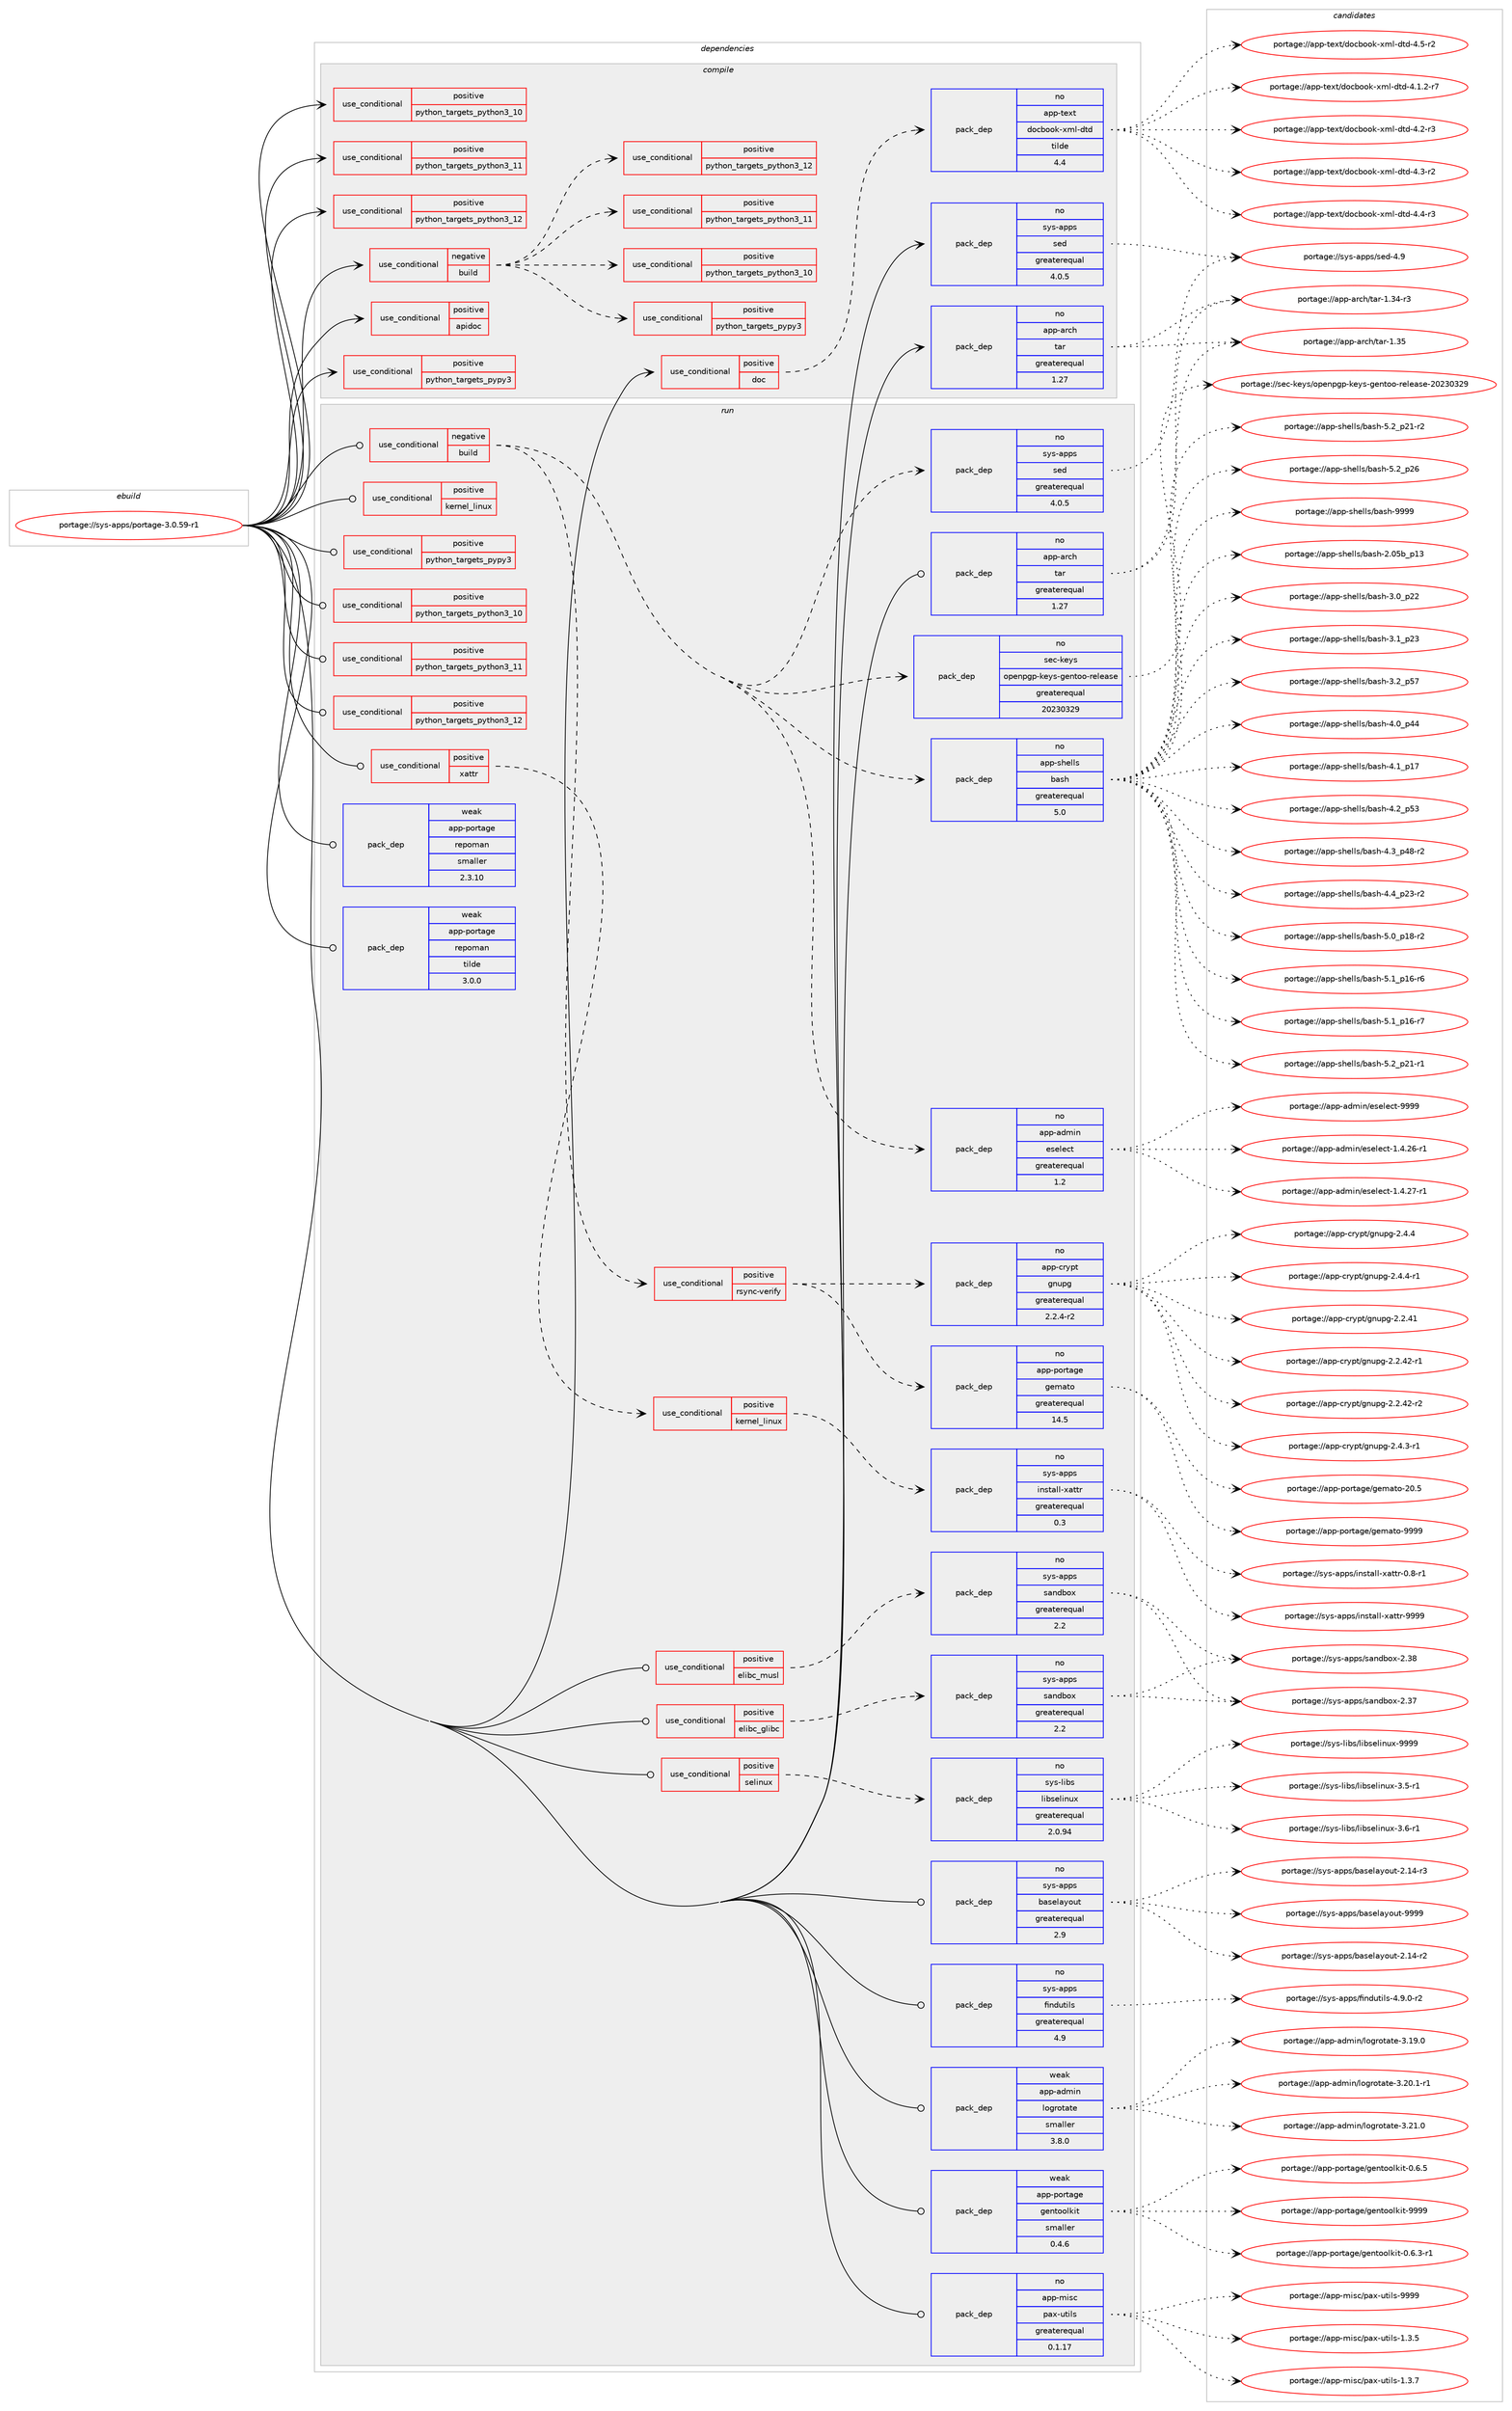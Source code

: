 digraph prolog {

# *************
# Graph options
# *************

newrank=true;
concentrate=true;
compound=true;
graph [rankdir=LR,fontname=Helvetica,fontsize=10,ranksep=1.5];#, ranksep=2.5, nodesep=0.2];
edge  [arrowhead=vee];
node  [fontname=Helvetica,fontsize=10];

# **********
# The ebuild
# **********

subgraph cluster_leftcol {
color=gray;
rank=same;
label=<<i>ebuild</i>>;
id [label="portage://sys-apps/portage-3.0.59-r1", color=red, width=4, href="../sys-apps/portage-3.0.59-r1.svg"];
}

# ****************
# The dependencies
# ****************

subgraph cluster_midcol {
color=gray;
label=<<i>dependencies</i>>;
subgraph cluster_compile {
fillcolor="#eeeeee";
style=filled;
label=<<i>compile</i>>;
subgraph cond12848 {
dependency18954 [label=<<TABLE BORDER="0" CELLBORDER="1" CELLSPACING="0" CELLPADDING="4"><TR><TD ROWSPAN="3" CELLPADDING="10">use_conditional</TD></TR><TR><TD>negative</TD></TR><TR><TD>build</TD></TR></TABLE>>, shape=none, color=red];
subgraph cond12849 {
dependency18955 [label=<<TABLE BORDER="0" CELLBORDER="1" CELLSPACING="0" CELLPADDING="4"><TR><TD ROWSPAN="3" CELLPADDING="10">use_conditional</TD></TR><TR><TD>positive</TD></TR><TR><TD>python_targets_pypy3</TD></TR></TABLE>>, shape=none, color=red];
# *** BEGIN UNKNOWN DEPENDENCY TYPE (TODO) ***
# dependency18955 -> package_dependency(portage://sys-apps/portage-3.0.59-r1,install,no,dev-python,pypy3,none,[,,],any_same_slot,[use(enable(ssl),positive)])
# *** END UNKNOWN DEPENDENCY TYPE (TODO) ***

}
dependency18954:e -> dependency18955:w [weight=20,style="dashed",arrowhead="vee"];
subgraph cond12850 {
dependency18956 [label=<<TABLE BORDER="0" CELLBORDER="1" CELLSPACING="0" CELLPADDING="4"><TR><TD ROWSPAN="3" CELLPADDING="10">use_conditional</TD></TR><TR><TD>positive</TD></TR><TR><TD>python_targets_python3_10</TD></TR></TABLE>>, shape=none, color=red];
# *** BEGIN UNKNOWN DEPENDENCY TYPE (TODO) ***
# dependency18956 -> package_dependency(portage://sys-apps/portage-3.0.59-r1,install,no,dev-lang,python,none,[,,],[slot(3.10)],[use(enable(ssl),positive)])
# *** END UNKNOWN DEPENDENCY TYPE (TODO) ***

}
dependency18954:e -> dependency18956:w [weight=20,style="dashed",arrowhead="vee"];
subgraph cond12851 {
dependency18957 [label=<<TABLE BORDER="0" CELLBORDER="1" CELLSPACING="0" CELLPADDING="4"><TR><TD ROWSPAN="3" CELLPADDING="10">use_conditional</TD></TR><TR><TD>positive</TD></TR><TR><TD>python_targets_python3_11</TD></TR></TABLE>>, shape=none, color=red];
# *** BEGIN UNKNOWN DEPENDENCY TYPE (TODO) ***
# dependency18957 -> package_dependency(portage://sys-apps/portage-3.0.59-r1,install,no,dev-lang,python,none,[,,],[slot(3.11)],[use(enable(ssl),positive)])
# *** END UNKNOWN DEPENDENCY TYPE (TODO) ***

}
dependency18954:e -> dependency18957:w [weight=20,style="dashed",arrowhead="vee"];
subgraph cond12852 {
dependency18958 [label=<<TABLE BORDER="0" CELLBORDER="1" CELLSPACING="0" CELLPADDING="4"><TR><TD ROWSPAN="3" CELLPADDING="10">use_conditional</TD></TR><TR><TD>positive</TD></TR><TR><TD>python_targets_python3_12</TD></TR></TABLE>>, shape=none, color=red];
# *** BEGIN UNKNOWN DEPENDENCY TYPE (TODO) ***
# dependency18958 -> package_dependency(portage://sys-apps/portage-3.0.59-r1,install,no,dev-lang,python,none,[,,],[slot(3.12)],[use(enable(ssl),positive)])
# *** END UNKNOWN DEPENDENCY TYPE (TODO) ***

}
dependency18954:e -> dependency18958:w [weight=20,style="dashed",arrowhead="vee"];
}
id:e -> dependency18954:w [weight=20,style="solid",arrowhead="vee"];
subgraph cond12853 {
dependency18959 [label=<<TABLE BORDER="0" CELLBORDER="1" CELLSPACING="0" CELLPADDING="4"><TR><TD ROWSPAN="3" CELLPADDING="10">use_conditional</TD></TR><TR><TD>positive</TD></TR><TR><TD>apidoc</TD></TR></TABLE>>, shape=none, color=red];
# *** BEGIN UNKNOWN DEPENDENCY TYPE (TODO) ***
# dependency18959 -> package_dependency(portage://sys-apps/portage-3.0.59-r1,install,no,dev-python,sphinx,none,[,,],[],[use(optenable(python_targets_pypy3),negative),use(optenable(python_targets_python3_10),negative),use(optenable(python_targets_python3_11),negative),use(optenable(python_targets_python3_12),negative)])
# *** END UNKNOWN DEPENDENCY TYPE (TODO) ***

# *** BEGIN UNKNOWN DEPENDENCY TYPE (TODO) ***
# dependency18959 -> package_dependency(portage://sys-apps/portage-3.0.59-r1,install,no,dev-python,sphinx-epytext,none,[,,],[],[use(optenable(python_targets_pypy3),negative),use(optenable(python_targets_python3_10),negative),use(optenable(python_targets_python3_11),negative),use(optenable(python_targets_python3_12),negative)])
# *** END UNKNOWN DEPENDENCY TYPE (TODO) ***

}
id:e -> dependency18959:w [weight=20,style="solid",arrowhead="vee"];
subgraph cond12854 {
dependency18960 [label=<<TABLE BORDER="0" CELLBORDER="1" CELLSPACING="0" CELLPADDING="4"><TR><TD ROWSPAN="3" CELLPADDING="10">use_conditional</TD></TR><TR><TD>positive</TD></TR><TR><TD>doc</TD></TR></TABLE>>, shape=none, color=red];
subgraph pack5921 {
dependency18961 [label=<<TABLE BORDER="0" CELLBORDER="1" CELLSPACING="0" CELLPADDING="4" WIDTH="220"><TR><TD ROWSPAN="6" CELLPADDING="30">pack_dep</TD></TR><TR><TD WIDTH="110">no</TD></TR><TR><TD>app-text</TD></TR><TR><TD>docbook-xml-dtd</TD></TR><TR><TD>tilde</TD></TR><TR><TD>4.4</TD></TR></TABLE>>, shape=none, color=blue];
}
dependency18960:e -> dependency18961:w [weight=20,style="dashed",arrowhead="vee"];
# *** BEGIN UNKNOWN DEPENDENCY TYPE (TODO) ***
# dependency18960 -> package_dependency(portage://sys-apps/portage-3.0.59-r1,install,no,app-text,xmlto,none,[,,],[],[])
# *** END UNKNOWN DEPENDENCY TYPE (TODO) ***

}
id:e -> dependency18960:w [weight=20,style="solid",arrowhead="vee"];
subgraph cond12855 {
dependency18962 [label=<<TABLE BORDER="0" CELLBORDER="1" CELLSPACING="0" CELLPADDING="4"><TR><TD ROWSPAN="3" CELLPADDING="10">use_conditional</TD></TR><TR><TD>positive</TD></TR><TR><TD>python_targets_pypy3</TD></TR></TABLE>>, shape=none, color=red];
# *** BEGIN UNKNOWN DEPENDENCY TYPE (TODO) ***
# dependency18962 -> package_dependency(portage://sys-apps/portage-3.0.59-r1,install,no,dev-python,pypy3,none,[,,],any_same_slot,[use(enable(bzip2),positive),use(enable(threads),positive)])
# *** END UNKNOWN DEPENDENCY TYPE (TODO) ***

}
id:e -> dependency18962:w [weight=20,style="solid",arrowhead="vee"];
subgraph cond12856 {
dependency18963 [label=<<TABLE BORDER="0" CELLBORDER="1" CELLSPACING="0" CELLPADDING="4"><TR><TD ROWSPAN="3" CELLPADDING="10">use_conditional</TD></TR><TR><TD>positive</TD></TR><TR><TD>python_targets_python3_10</TD></TR></TABLE>>, shape=none, color=red];
# *** BEGIN UNKNOWN DEPENDENCY TYPE (TODO) ***
# dependency18963 -> package_dependency(portage://sys-apps/portage-3.0.59-r1,install,no,dev-lang,python,none,[,,],[slot(3.10)],[use(enable(bzip2),positive),use(enable(threads),positive)])
# *** END UNKNOWN DEPENDENCY TYPE (TODO) ***

}
id:e -> dependency18963:w [weight=20,style="solid",arrowhead="vee"];
subgraph cond12857 {
dependency18964 [label=<<TABLE BORDER="0" CELLBORDER="1" CELLSPACING="0" CELLPADDING="4"><TR><TD ROWSPAN="3" CELLPADDING="10">use_conditional</TD></TR><TR><TD>positive</TD></TR><TR><TD>python_targets_python3_11</TD></TR></TABLE>>, shape=none, color=red];
# *** BEGIN UNKNOWN DEPENDENCY TYPE (TODO) ***
# dependency18964 -> package_dependency(portage://sys-apps/portage-3.0.59-r1,install,no,dev-lang,python,none,[,,],[slot(3.11)],[use(enable(bzip2),positive),use(enable(threads),positive)])
# *** END UNKNOWN DEPENDENCY TYPE (TODO) ***

}
id:e -> dependency18964:w [weight=20,style="solid",arrowhead="vee"];
subgraph cond12858 {
dependency18965 [label=<<TABLE BORDER="0" CELLBORDER="1" CELLSPACING="0" CELLPADDING="4"><TR><TD ROWSPAN="3" CELLPADDING="10">use_conditional</TD></TR><TR><TD>positive</TD></TR><TR><TD>python_targets_python3_12</TD></TR></TABLE>>, shape=none, color=red];
# *** BEGIN UNKNOWN DEPENDENCY TYPE (TODO) ***
# dependency18965 -> package_dependency(portage://sys-apps/portage-3.0.59-r1,install,no,dev-lang,python,none,[,,],[slot(3.12)],[use(enable(bzip2),positive),use(enable(threads),positive)])
# *** END UNKNOWN DEPENDENCY TYPE (TODO) ***

}
id:e -> dependency18965:w [weight=20,style="solid",arrowhead="vee"];
subgraph pack5922 {
dependency18966 [label=<<TABLE BORDER="0" CELLBORDER="1" CELLSPACING="0" CELLPADDING="4" WIDTH="220"><TR><TD ROWSPAN="6" CELLPADDING="30">pack_dep</TD></TR><TR><TD WIDTH="110">no</TD></TR><TR><TD>app-arch</TD></TR><TR><TD>tar</TD></TR><TR><TD>greaterequal</TD></TR><TR><TD>1.27</TD></TR></TABLE>>, shape=none, color=blue];
}
id:e -> dependency18966:w [weight=20,style="solid",arrowhead="vee"];
# *** BEGIN UNKNOWN DEPENDENCY TYPE (TODO) ***
# id -> package_dependency(portage://sys-apps/portage-3.0.59-r1,install,no,dev-lang,python-exec,none,[,,],[slot(2)],[])
# *** END UNKNOWN DEPENDENCY TYPE (TODO) ***

subgraph pack5923 {
dependency18967 [label=<<TABLE BORDER="0" CELLBORDER="1" CELLSPACING="0" CELLPADDING="4" WIDTH="220"><TR><TD ROWSPAN="6" CELLPADDING="30">pack_dep</TD></TR><TR><TD WIDTH="110">no</TD></TR><TR><TD>sys-apps</TD></TR><TR><TD>sed</TD></TR><TR><TD>greaterequal</TD></TR><TR><TD>4.0.5</TD></TR></TABLE>>, shape=none, color=blue];
}
id:e -> dependency18967:w [weight=20,style="solid",arrowhead="vee"];
# *** BEGIN UNKNOWN DEPENDENCY TYPE (TODO) ***
# id -> package_dependency(portage://sys-apps/portage-3.0.59-r1,install,no,sys-devel,patch,none,[,,],[],[])
# *** END UNKNOWN DEPENDENCY TYPE (TODO) ***

}
subgraph cluster_compileandrun {
fillcolor="#eeeeee";
style=filled;
label=<<i>compile and run</i>>;
}
subgraph cluster_run {
fillcolor="#eeeeee";
style=filled;
label=<<i>run</i>>;
subgraph cond12859 {
dependency18968 [label=<<TABLE BORDER="0" CELLBORDER="1" CELLSPACING="0" CELLPADDING="4"><TR><TD ROWSPAN="3" CELLPADDING="10">use_conditional</TD></TR><TR><TD>negative</TD></TR><TR><TD>build</TD></TR></TABLE>>, shape=none, color=red];
subgraph pack5924 {
dependency18969 [label=<<TABLE BORDER="0" CELLBORDER="1" CELLSPACING="0" CELLPADDING="4" WIDTH="220"><TR><TD ROWSPAN="6" CELLPADDING="30">pack_dep</TD></TR><TR><TD WIDTH="110">no</TD></TR><TR><TD>app-admin</TD></TR><TR><TD>eselect</TD></TR><TR><TD>greaterequal</TD></TR><TR><TD>1.2</TD></TR></TABLE>>, shape=none, color=blue];
}
dependency18968:e -> dependency18969:w [weight=20,style="dashed",arrowhead="vee"];
# *** BEGIN UNKNOWN DEPENDENCY TYPE (TODO) ***
# dependency18968 -> package_dependency(portage://sys-apps/portage-3.0.59-r1,run,no,app-portage,getuto,none,[,,],[],[])
# *** END UNKNOWN DEPENDENCY TYPE (TODO) ***

subgraph pack5925 {
dependency18970 [label=<<TABLE BORDER="0" CELLBORDER="1" CELLSPACING="0" CELLPADDING="4" WIDTH="220"><TR><TD ROWSPAN="6" CELLPADDING="30">pack_dep</TD></TR><TR><TD WIDTH="110">no</TD></TR><TR><TD>app-shells</TD></TR><TR><TD>bash</TD></TR><TR><TD>greaterequal</TD></TR><TR><TD>5.0</TD></TR></TABLE>>, shape=none, color=blue];
}
dependency18968:e -> dependency18970:w [weight=20,style="dashed",arrowhead="vee"];
subgraph pack5926 {
dependency18971 [label=<<TABLE BORDER="0" CELLBORDER="1" CELLSPACING="0" CELLPADDING="4" WIDTH="220"><TR><TD ROWSPAN="6" CELLPADDING="30">pack_dep</TD></TR><TR><TD WIDTH="110">no</TD></TR><TR><TD>sec-keys</TD></TR><TR><TD>openpgp-keys-gentoo-release</TD></TR><TR><TD>greaterequal</TD></TR><TR><TD>20230329</TD></TR></TABLE>>, shape=none, color=blue];
}
dependency18968:e -> dependency18971:w [weight=20,style="dashed",arrowhead="vee"];
subgraph pack5927 {
dependency18972 [label=<<TABLE BORDER="0" CELLBORDER="1" CELLSPACING="0" CELLPADDING="4" WIDTH="220"><TR><TD ROWSPAN="6" CELLPADDING="30">pack_dep</TD></TR><TR><TD WIDTH="110">no</TD></TR><TR><TD>sys-apps</TD></TR><TR><TD>sed</TD></TR><TR><TD>greaterequal</TD></TR><TR><TD>4.0.5</TD></TR></TABLE>>, shape=none, color=blue];
}
dependency18968:e -> dependency18972:w [weight=20,style="dashed",arrowhead="vee"];
subgraph cond12860 {
dependency18973 [label=<<TABLE BORDER="0" CELLBORDER="1" CELLSPACING="0" CELLPADDING="4"><TR><TD ROWSPAN="3" CELLPADDING="10">use_conditional</TD></TR><TR><TD>positive</TD></TR><TR><TD>rsync-verify</TD></TR></TABLE>>, shape=none, color=red];
subgraph pack5928 {
dependency18974 [label=<<TABLE BORDER="0" CELLBORDER="1" CELLSPACING="0" CELLPADDING="4" WIDTH="220"><TR><TD ROWSPAN="6" CELLPADDING="30">pack_dep</TD></TR><TR><TD WIDTH="110">no</TD></TR><TR><TD>app-crypt</TD></TR><TR><TD>gnupg</TD></TR><TR><TD>greaterequal</TD></TR><TR><TD>2.2.4-r2</TD></TR></TABLE>>, shape=none, color=blue];
}
dependency18973:e -> dependency18974:w [weight=20,style="dashed",arrowhead="vee"];
subgraph pack5929 {
dependency18975 [label=<<TABLE BORDER="0" CELLBORDER="1" CELLSPACING="0" CELLPADDING="4" WIDTH="220"><TR><TD ROWSPAN="6" CELLPADDING="30">pack_dep</TD></TR><TR><TD WIDTH="110">no</TD></TR><TR><TD>app-portage</TD></TR><TR><TD>gemato</TD></TR><TR><TD>greaterequal</TD></TR><TR><TD>14.5</TD></TR></TABLE>>, shape=none, color=blue];
}
dependency18973:e -> dependency18975:w [weight=20,style="dashed",arrowhead="vee"];
}
dependency18968:e -> dependency18973:w [weight=20,style="dashed",arrowhead="vee"];
}
id:e -> dependency18968:w [weight=20,style="solid",arrowhead="odot"];
subgraph cond12861 {
dependency18976 [label=<<TABLE BORDER="0" CELLBORDER="1" CELLSPACING="0" CELLPADDING="4"><TR><TD ROWSPAN="3" CELLPADDING="10">use_conditional</TD></TR><TR><TD>positive</TD></TR><TR><TD>elibc_glibc</TD></TR></TABLE>>, shape=none, color=red];
subgraph pack5930 {
dependency18977 [label=<<TABLE BORDER="0" CELLBORDER="1" CELLSPACING="0" CELLPADDING="4" WIDTH="220"><TR><TD ROWSPAN="6" CELLPADDING="30">pack_dep</TD></TR><TR><TD WIDTH="110">no</TD></TR><TR><TD>sys-apps</TD></TR><TR><TD>sandbox</TD></TR><TR><TD>greaterequal</TD></TR><TR><TD>2.2</TD></TR></TABLE>>, shape=none, color=blue];
}
dependency18976:e -> dependency18977:w [weight=20,style="dashed",arrowhead="vee"];
}
id:e -> dependency18976:w [weight=20,style="solid",arrowhead="odot"];
subgraph cond12862 {
dependency18978 [label=<<TABLE BORDER="0" CELLBORDER="1" CELLSPACING="0" CELLPADDING="4"><TR><TD ROWSPAN="3" CELLPADDING="10">use_conditional</TD></TR><TR><TD>positive</TD></TR><TR><TD>elibc_musl</TD></TR></TABLE>>, shape=none, color=red];
subgraph pack5931 {
dependency18979 [label=<<TABLE BORDER="0" CELLBORDER="1" CELLSPACING="0" CELLPADDING="4" WIDTH="220"><TR><TD ROWSPAN="6" CELLPADDING="30">pack_dep</TD></TR><TR><TD WIDTH="110">no</TD></TR><TR><TD>sys-apps</TD></TR><TR><TD>sandbox</TD></TR><TR><TD>greaterequal</TD></TR><TR><TD>2.2</TD></TR></TABLE>>, shape=none, color=blue];
}
dependency18978:e -> dependency18979:w [weight=20,style="dashed",arrowhead="vee"];
}
id:e -> dependency18978:w [weight=20,style="solid",arrowhead="odot"];
subgraph cond12863 {
dependency18980 [label=<<TABLE BORDER="0" CELLBORDER="1" CELLSPACING="0" CELLPADDING="4"><TR><TD ROWSPAN="3" CELLPADDING="10">use_conditional</TD></TR><TR><TD>positive</TD></TR><TR><TD>kernel_linux</TD></TR></TABLE>>, shape=none, color=red];
# *** BEGIN UNKNOWN DEPENDENCY TYPE (TODO) ***
# dependency18980 -> package_dependency(portage://sys-apps/portage-3.0.59-r1,run,no,sys-apps,util-linux,none,[,,],[],[])
# *** END UNKNOWN DEPENDENCY TYPE (TODO) ***

}
id:e -> dependency18980:w [weight=20,style="solid",arrowhead="odot"];
subgraph cond12864 {
dependency18981 [label=<<TABLE BORDER="0" CELLBORDER="1" CELLSPACING="0" CELLPADDING="4"><TR><TD ROWSPAN="3" CELLPADDING="10">use_conditional</TD></TR><TR><TD>positive</TD></TR><TR><TD>python_targets_pypy3</TD></TR></TABLE>>, shape=none, color=red];
# *** BEGIN UNKNOWN DEPENDENCY TYPE (TODO) ***
# dependency18981 -> package_dependency(portage://sys-apps/portage-3.0.59-r1,run,no,dev-python,pypy3,none,[,,],any_same_slot,[use(enable(bzip2),positive),use(enable(threads),positive)])
# *** END UNKNOWN DEPENDENCY TYPE (TODO) ***

}
id:e -> dependency18981:w [weight=20,style="solid",arrowhead="odot"];
subgraph cond12865 {
dependency18982 [label=<<TABLE BORDER="0" CELLBORDER="1" CELLSPACING="0" CELLPADDING="4"><TR><TD ROWSPAN="3" CELLPADDING="10">use_conditional</TD></TR><TR><TD>positive</TD></TR><TR><TD>python_targets_python3_10</TD></TR></TABLE>>, shape=none, color=red];
# *** BEGIN UNKNOWN DEPENDENCY TYPE (TODO) ***
# dependency18982 -> package_dependency(portage://sys-apps/portage-3.0.59-r1,run,no,dev-lang,python,none,[,,],[slot(3.10)],[use(enable(bzip2),positive),use(enable(threads),positive)])
# *** END UNKNOWN DEPENDENCY TYPE (TODO) ***

}
id:e -> dependency18982:w [weight=20,style="solid",arrowhead="odot"];
subgraph cond12866 {
dependency18983 [label=<<TABLE BORDER="0" CELLBORDER="1" CELLSPACING="0" CELLPADDING="4"><TR><TD ROWSPAN="3" CELLPADDING="10">use_conditional</TD></TR><TR><TD>positive</TD></TR><TR><TD>python_targets_python3_11</TD></TR></TABLE>>, shape=none, color=red];
# *** BEGIN UNKNOWN DEPENDENCY TYPE (TODO) ***
# dependency18983 -> package_dependency(portage://sys-apps/portage-3.0.59-r1,run,no,dev-lang,python,none,[,,],[slot(3.11)],[use(enable(bzip2),positive),use(enable(threads),positive)])
# *** END UNKNOWN DEPENDENCY TYPE (TODO) ***

}
id:e -> dependency18983:w [weight=20,style="solid",arrowhead="odot"];
subgraph cond12867 {
dependency18984 [label=<<TABLE BORDER="0" CELLBORDER="1" CELLSPACING="0" CELLPADDING="4"><TR><TD ROWSPAN="3" CELLPADDING="10">use_conditional</TD></TR><TR><TD>positive</TD></TR><TR><TD>python_targets_python3_12</TD></TR></TABLE>>, shape=none, color=red];
# *** BEGIN UNKNOWN DEPENDENCY TYPE (TODO) ***
# dependency18984 -> package_dependency(portage://sys-apps/portage-3.0.59-r1,run,no,dev-lang,python,none,[,,],[slot(3.12)],[use(enable(bzip2),positive),use(enable(threads),positive)])
# *** END UNKNOWN DEPENDENCY TYPE (TODO) ***

}
id:e -> dependency18984:w [weight=20,style="solid",arrowhead="odot"];
subgraph cond12868 {
dependency18985 [label=<<TABLE BORDER="0" CELLBORDER="1" CELLSPACING="0" CELLPADDING="4"><TR><TD ROWSPAN="3" CELLPADDING="10">use_conditional</TD></TR><TR><TD>positive</TD></TR><TR><TD>selinux</TD></TR></TABLE>>, shape=none, color=red];
subgraph pack5932 {
dependency18986 [label=<<TABLE BORDER="0" CELLBORDER="1" CELLSPACING="0" CELLPADDING="4" WIDTH="220"><TR><TD ROWSPAN="6" CELLPADDING="30">pack_dep</TD></TR><TR><TD WIDTH="110">no</TD></TR><TR><TD>sys-libs</TD></TR><TR><TD>libselinux</TD></TR><TR><TD>greaterequal</TD></TR><TR><TD>2.0.94</TD></TR></TABLE>>, shape=none, color=blue];
}
dependency18985:e -> dependency18986:w [weight=20,style="dashed",arrowhead="vee"];
}
id:e -> dependency18985:w [weight=20,style="solid",arrowhead="odot"];
subgraph cond12869 {
dependency18987 [label=<<TABLE BORDER="0" CELLBORDER="1" CELLSPACING="0" CELLPADDING="4"><TR><TD ROWSPAN="3" CELLPADDING="10">use_conditional</TD></TR><TR><TD>positive</TD></TR><TR><TD>xattr</TD></TR></TABLE>>, shape=none, color=red];
subgraph cond12870 {
dependency18988 [label=<<TABLE BORDER="0" CELLBORDER="1" CELLSPACING="0" CELLPADDING="4"><TR><TD ROWSPAN="3" CELLPADDING="10">use_conditional</TD></TR><TR><TD>positive</TD></TR><TR><TD>kernel_linux</TD></TR></TABLE>>, shape=none, color=red];
subgraph pack5933 {
dependency18989 [label=<<TABLE BORDER="0" CELLBORDER="1" CELLSPACING="0" CELLPADDING="4" WIDTH="220"><TR><TD ROWSPAN="6" CELLPADDING="30">pack_dep</TD></TR><TR><TD WIDTH="110">no</TD></TR><TR><TD>sys-apps</TD></TR><TR><TD>install-xattr</TD></TR><TR><TD>greaterequal</TD></TR><TR><TD>0.3</TD></TR></TABLE>>, shape=none, color=blue];
}
dependency18988:e -> dependency18989:w [weight=20,style="dashed",arrowhead="vee"];
}
dependency18987:e -> dependency18988:w [weight=20,style="dashed",arrowhead="vee"];
}
id:e -> dependency18987:w [weight=20,style="solid",arrowhead="odot"];
# *** BEGIN UNKNOWN DEPENDENCY TYPE (TODO) ***
# id -> package_dependency(portage://sys-apps/portage-3.0.59-r1,run,no,acct-user,portage,none,[,,],[],[])
# *** END UNKNOWN DEPENDENCY TYPE (TODO) ***

subgraph pack5934 {
dependency18990 [label=<<TABLE BORDER="0" CELLBORDER="1" CELLSPACING="0" CELLPADDING="4" WIDTH="220"><TR><TD ROWSPAN="6" CELLPADDING="30">pack_dep</TD></TR><TR><TD WIDTH="110">no</TD></TR><TR><TD>app-arch</TD></TR><TR><TD>tar</TD></TR><TR><TD>greaterequal</TD></TR><TR><TD>1.27</TD></TR></TABLE>>, shape=none, color=blue];
}
id:e -> dependency18990:w [weight=20,style="solid",arrowhead="odot"];
# *** BEGIN UNKNOWN DEPENDENCY TYPE (TODO) ***
# id -> package_dependency(portage://sys-apps/portage-3.0.59-r1,run,no,app-arch,zstd,none,[,,],[],[])
# *** END UNKNOWN DEPENDENCY TYPE (TODO) ***

subgraph pack5935 {
dependency18991 [label=<<TABLE BORDER="0" CELLBORDER="1" CELLSPACING="0" CELLPADDING="4" WIDTH="220"><TR><TD ROWSPAN="6" CELLPADDING="30">pack_dep</TD></TR><TR><TD WIDTH="110">no</TD></TR><TR><TD>app-misc</TD></TR><TR><TD>pax-utils</TD></TR><TR><TD>greaterequal</TD></TR><TR><TD>0.1.17</TD></TR></TABLE>>, shape=none, color=blue];
}
id:e -> dependency18991:w [weight=20,style="solid",arrowhead="odot"];
# *** BEGIN UNKNOWN DEPENDENCY TYPE (TODO) ***
# id -> package_dependency(portage://sys-apps/portage-3.0.59-r1,run,no,dev-lang,python-exec,none,[,,],[slot(2)],[])
# *** END UNKNOWN DEPENDENCY TYPE (TODO) ***

subgraph pack5936 {
dependency18992 [label=<<TABLE BORDER="0" CELLBORDER="1" CELLSPACING="0" CELLPADDING="4" WIDTH="220"><TR><TD ROWSPAN="6" CELLPADDING="30">pack_dep</TD></TR><TR><TD WIDTH="110">no</TD></TR><TR><TD>sys-apps</TD></TR><TR><TD>baselayout</TD></TR><TR><TD>greaterequal</TD></TR><TR><TD>2.9</TD></TR></TABLE>>, shape=none, color=blue];
}
id:e -> dependency18992:w [weight=20,style="solid",arrowhead="odot"];
subgraph pack5937 {
dependency18993 [label=<<TABLE BORDER="0" CELLBORDER="1" CELLSPACING="0" CELLPADDING="4" WIDTH="220"><TR><TD ROWSPAN="6" CELLPADDING="30">pack_dep</TD></TR><TR><TD WIDTH="110">no</TD></TR><TR><TD>sys-apps</TD></TR><TR><TD>findutils</TD></TR><TR><TD>greaterequal</TD></TR><TR><TD>4.9</TD></TR></TABLE>>, shape=none, color=blue];
}
id:e -> dependency18993:w [weight=20,style="solid",arrowhead="odot"];
subgraph pack5938 {
dependency18994 [label=<<TABLE BORDER="0" CELLBORDER="1" CELLSPACING="0" CELLPADDING="4" WIDTH="220"><TR><TD ROWSPAN="6" CELLPADDING="30">pack_dep</TD></TR><TR><TD WIDTH="110">weak</TD></TR><TR><TD>app-admin</TD></TR><TR><TD>logrotate</TD></TR><TR><TD>smaller</TD></TR><TR><TD>3.8.0</TD></TR></TABLE>>, shape=none, color=blue];
}
id:e -> dependency18994:w [weight=20,style="solid",arrowhead="odot"];
subgraph pack5939 {
dependency18995 [label=<<TABLE BORDER="0" CELLBORDER="1" CELLSPACING="0" CELLPADDING="4" WIDTH="220"><TR><TD ROWSPAN="6" CELLPADDING="30">pack_dep</TD></TR><TR><TD WIDTH="110">weak</TD></TR><TR><TD>app-portage</TD></TR><TR><TD>gentoolkit</TD></TR><TR><TD>smaller</TD></TR><TR><TD>0.4.6</TD></TR></TABLE>>, shape=none, color=blue];
}
id:e -> dependency18995:w [weight=20,style="solid",arrowhead="odot"];
subgraph pack5940 {
dependency18996 [label=<<TABLE BORDER="0" CELLBORDER="1" CELLSPACING="0" CELLPADDING="4" WIDTH="220"><TR><TD ROWSPAN="6" CELLPADDING="30">pack_dep</TD></TR><TR><TD WIDTH="110">weak</TD></TR><TR><TD>app-portage</TD></TR><TR><TD>repoman</TD></TR><TR><TD>smaller</TD></TR><TR><TD>2.3.10</TD></TR></TABLE>>, shape=none, color=blue];
}
id:e -> dependency18996:w [weight=20,style="solid",arrowhead="odot"];
subgraph pack5941 {
dependency18997 [label=<<TABLE BORDER="0" CELLBORDER="1" CELLSPACING="0" CELLPADDING="4" WIDTH="220"><TR><TD ROWSPAN="6" CELLPADDING="30">pack_dep</TD></TR><TR><TD WIDTH="110">weak</TD></TR><TR><TD>app-portage</TD></TR><TR><TD>repoman</TD></TR><TR><TD>tilde</TD></TR><TR><TD>3.0.0</TD></TR></TABLE>>, shape=none, color=blue];
}
id:e -> dependency18997:w [weight=20,style="solid",arrowhead="odot"];
}
}

# **************
# The candidates
# **************

subgraph cluster_choices {
rank=same;
color=gray;
label=<<i>candidates</i>>;

subgraph choice5921 {
color=black;
nodesep=1;
choice971121124511610112011647100111999811111110745120109108451001161004552464946504511455 [label="portage://app-text/docbook-xml-dtd-4.1.2-r7", color=red, width=4,href="../app-text/docbook-xml-dtd-4.1.2-r7.svg"];
choice97112112451161011201164710011199981111111074512010910845100116100455246504511451 [label="portage://app-text/docbook-xml-dtd-4.2-r3", color=red, width=4,href="../app-text/docbook-xml-dtd-4.2-r3.svg"];
choice97112112451161011201164710011199981111111074512010910845100116100455246514511450 [label="portage://app-text/docbook-xml-dtd-4.3-r2", color=red, width=4,href="../app-text/docbook-xml-dtd-4.3-r2.svg"];
choice97112112451161011201164710011199981111111074512010910845100116100455246524511451 [label="portage://app-text/docbook-xml-dtd-4.4-r3", color=red, width=4,href="../app-text/docbook-xml-dtd-4.4-r3.svg"];
choice97112112451161011201164710011199981111111074512010910845100116100455246534511450 [label="portage://app-text/docbook-xml-dtd-4.5-r2", color=red, width=4,href="../app-text/docbook-xml-dtd-4.5-r2.svg"];
dependency18961:e -> choice971121124511610112011647100111999811111110745120109108451001161004552464946504511455:w [style=dotted,weight="100"];
dependency18961:e -> choice97112112451161011201164710011199981111111074512010910845100116100455246504511451:w [style=dotted,weight="100"];
dependency18961:e -> choice97112112451161011201164710011199981111111074512010910845100116100455246514511450:w [style=dotted,weight="100"];
dependency18961:e -> choice97112112451161011201164710011199981111111074512010910845100116100455246524511451:w [style=dotted,weight="100"];
dependency18961:e -> choice97112112451161011201164710011199981111111074512010910845100116100455246534511450:w [style=dotted,weight="100"];
}
subgraph choice5922 {
color=black;
nodesep=1;
choice97112112459711499104471169711445494651524511451 [label="portage://app-arch/tar-1.34-r3", color=red, width=4,href="../app-arch/tar-1.34-r3.svg"];
choice9711211245971149910447116971144549465153 [label="portage://app-arch/tar-1.35", color=red, width=4,href="../app-arch/tar-1.35.svg"];
dependency18966:e -> choice97112112459711499104471169711445494651524511451:w [style=dotted,weight="100"];
dependency18966:e -> choice9711211245971149910447116971144549465153:w [style=dotted,weight="100"];
}
subgraph choice5923 {
color=black;
nodesep=1;
choice11512111545971121121154711510110045524657 [label="portage://sys-apps/sed-4.9", color=red, width=4,href="../sys-apps/sed-4.9.svg"];
dependency18967:e -> choice11512111545971121121154711510110045524657:w [style=dotted,weight="100"];
}
subgraph choice5924 {
color=black;
nodesep=1;
choice9711211245971001091051104710111510110810199116454946524650544511449 [label="portage://app-admin/eselect-1.4.26-r1", color=red, width=4,href="../app-admin/eselect-1.4.26-r1.svg"];
choice9711211245971001091051104710111510110810199116454946524650554511449 [label="portage://app-admin/eselect-1.4.27-r1", color=red, width=4,href="../app-admin/eselect-1.4.27-r1.svg"];
choice97112112459710010910511047101115101108101991164557575757 [label="portage://app-admin/eselect-9999", color=red, width=4,href="../app-admin/eselect-9999.svg"];
dependency18969:e -> choice9711211245971001091051104710111510110810199116454946524650544511449:w [style=dotted,weight="100"];
dependency18969:e -> choice9711211245971001091051104710111510110810199116454946524650554511449:w [style=dotted,weight="100"];
dependency18969:e -> choice97112112459710010910511047101115101108101991164557575757:w [style=dotted,weight="100"];
}
subgraph choice5925 {
color=black;
nodesep=1;
choice9711211245115104101108108115479897115104455046485398951124951 [label="portage://app-shells/bash-2.05b_p13", color=red, width=4,href="../app-shells/bash-2.05b_p13.svg"];
choice971121124511510410110810811547989711510445514648951125050 [label="portage://app-shells/bash-3.0_p22", color=red, width=4,href="../app-shells/bash-3.0_p22.svg"];
choice971121124511510410110810811547989711510445514649951125051 [label="portage://app-shells/bash-3.1_p23", color=red, width=4,href="../app-shells/bash-3.1_p23.svg"];
choice971121124511510410110810811547989711510445514650951125355 [label="portage://app-shells/bash-3.2_p57", color=red, width=4,href="../app-shells/bash-3.2_p57.svg"];
choice971121124511510410110810811547989711510445524648951125252 [label="portage://app-shells/bash-4.0_p44", color=red, width=4,href="../app-shells/bash-4.0_p44.svg"];
choice971121124511510410110810811547989711510445524649951124955 [label="portage://app-shells/bash-4.1_p17", color=red, width=4,href="../app-shells/bash-4.1_p17.svg"];
choice971121124511510410110810811547989711510445524650951125351 [label="portage://app-shells/bash-4.2_p53", color=red, width=4,href="../app-shells/bash-4.2_p53.svg"];
choice9711211245115104101108108115479897115104455246519511252564511450 [label="portage://app-shells/bash-4.3_p48-r2", color=red, width=4,href="../app-shells/bash-4.3_p48-r2.svg"];
choice9711211245115104101108108115479897115104455246529511250514511450 [label="portage://app-shells/bash-4.4_p23-r2", color=red, width=4,href="../app-shells/bash-4.4_p23-r2.svg"];
choice9711211245115104101108108115479897115104455346489511249564511450 [label="portage://app-shells/bash-5.0_p18-r2", color=red, width=4,href="../app-shells/bash-5.0_p18-r2.svg"];
choice9711211245115104101108108115479897115104455346499511249544511454 [label="portage://app-shells/bash-5.1_p16-r6", color=red, width=4,href="../app-shells/bash-5.1_p16-r6.svg"];
choice9711211245115104101108108115479897115104455346499511249544511455 [label="portage://app-shells/bash-5.1_p16-r7", color=red, width=4,href="../app-shells/bash-5.1_p16-r7.svg"];
choice9711211245115104101108108115479897115104455346509511250494511449 [label="portage://app-shells/bash-5.2_p21-r1", color=red, width=4,href="../app-shells/bash-5.2_p21-r1.svg"];
choice9711211245115104101108108115479897115104455346509511250494511450 [label="portage://app-shells/bash-5.2_p21-r2", color=red, width=4,href="../app-shells/bash-5.2_p21-r2.svg"];
choice971121124511510410110810811547989711510445534650951125054 [label="portage://app-shells/bash-5.2_p26", color=red, width=4,href="../app-shells/bash-5.2_p26.svg"];
choice97112112451151041011081081154798971151044557575757 [label="portage://app-shells/bash-9999", color=red, width=4,href="../app-shells/bash-9999.svg"];
dependency18970:e -> choice9711211245115104101108108115479897115104455046485398951124951:w [style=dotted,weight="100"];
dependency18970:e -> choice971121124511510410110810811547989711510445514648951125050:w [style=dotted,weight="100"];
dependency18970:e -> choice971121124511510410110810811547989711510445514649951125051:w [style=dotted,weight="100"];
dependency18970:e -> choice971121124511510410110810811547989711510445514650951125355:w [style=dotted,weight="100"];
dependency18970:e -> choice971121124511510410110810811547989711510445524648951125252:w [style=dotted,weight="100"];
dependency18970:e -> choice971121124511510410110810811547989711510445524649951124955:w [style=dotted,weight="100"];
dependency18970:e -> choice971121124511510410110810811547989711510445524650951125351:w [style=dotted,weight="100"];
dependency18970:e -> choice9711211245115104101108108115479897115104455246519511252564511450:w [style=dotted,weight="100"];
dependency18970:e -> choice9711211245115104101108108115479897115104455246529511250514511450:w [style=dotted,weight="100"];
dependency18970:e -> choice9711211245115104101108108115479897115104455346489511249564511450:w [style=dotted,weight="100"];
dependency18970:e -> choice9711211245115104101108108115479897115104455346499511249544511454:w [style=dotted,weight="100"];
dependency18970:e -> choice9711211245115104101108108115479897115104455346499511249544511455:w [style=dotted,weight="100"];
dependency18970:e -> choice9711211245115104101108108115479897115104455346509511250494511449:w [style=dotted,weight="100"];
dependency18970:e -> choice9711211245115104101108108115479897115104455346509511250494511450:w [style=dotted,weight="100"];
dependency18970:e -> choice971121124511510410110810811547989711510445534650951125054:w [style=dotted,weight="100"];
dependency18970:e -> choice97112112451151041011081081154798971151044557575757:w [style=dotted,weight="100"];
}
subgraph choice5926 {
color=black;
nodesep=1;
choice11510199451071011211154711111210111011210311245107101121115451031011101161111114511410110810197115101455048505148515057 [label="portage://sec-keys/openpgp-keys-gentoo-release-20230329", color=red, width=4,href="../sec-keys/openpgp-keys-gentoo-release-20230329.svg"];
dependency18971:e -> choice11510199451071011211154711111210111011210311245107101121115451031011101161111114511410110810197115101455048505148515057:w [style=dotted,weight="100"];
}
subgraph choice5927 {
color=black;
nodesep=1;
choice11512111545971121121154711510110045524657 [label="portage://sys-apps/sed-4.9", color=red, width=4,href="../sys-apps/sed-4.9.svg"];
dependency18972:e -> choice11512111545971121121154711510110045524657:w [style=dotted,weight="100"];
}
subgraph choice5928 {
color=black;
nodesep=1;
choice9711211245991141211121164710311011711210345504650465249 [label="portage://app-crypt/gnupg-2.2.41", color=red, width=4,href="../app-crypt/gnupg-2.2.41.svg"];
choice97112112459911412111211647103110117112103455046504652504511449 [label="portage://app-crypt/gnupg-2.2.42-r1", color=red, width=4,href="../app-crypt/gnupg-2.2.42-r1.svg"];
choice97112112459911412111211647103110117112103455046504652504511450 [label="portage://app-crypt/gnupg-2.2.42-r2", color=red, width=4,href="../app-crypt/gnupg-2.2.42-r2.svg"];
choice971121124599114121112116471031101171121034550465246514511449 [label="portage://app-crypt/gnupg-2.4.3-r1", color=red, width=4,href="../app-crypt/gnupg-2.4.3-r1.svg"];
choice97112112459911412111211647103110117112103455046524652 [label="portage://app-crypt/gnupg-2.4.4", color=red, width=4,href="../app-crypt/gnupg-2.4.4.svg"];
choice971121124599114121112116471031101171121034550465246524511449 [label="portage://app-crypt/gnupg-2.4.4-r1", color=red, width=4,href="../app-crypt/gnupg-2.4.4-r1.svg"];
dependency18974:e -> choice9711211245991141211121164710311011711210345504650465249:w [style=dotted,weight="100"];
dependency18974:e -> choice97112112459911412111211647103110117112103455046504652504511449:w [style=dotted,weight="100"];
dependency18974:e -> choice97112112459911412111211647103110117112103455046504652504511450:w [style=dotted,weight="100"];
dependency18974:e -> choice971121124599114121112116471031101171121034550465246514511449:w [style=dotted,weight="100"];
dependency18974:e -> choice97112112459911412111211647103110117112103455046524652:w [style=dotted,weight="100"];
dependency18974:e -> choice971121124599114121112116471031101171121034550465246524511449:w [style=dotted,weight="100"];
}
subgraph choice5929 {
color=black;
nodesep=1;
choice97112112451121111141169710310147103101109971161114550484653 [label="portage://app-portage/gemato-20.5", color=red, width=4,href="../app-portage/gemato-20.5.svg"];
choice97112112451121111141169710310147103101109971161114557575757 [label="portage://app-portage/gemato-9999", color=red, width=4,href="../app-portage/gemato-9999.svg"];
dependency18975:e -> choice97112112451121111141169710310147103101109971161114550484653:w [style=dotted,weight="100"];
dependency18975:e -> choice97112112451121111141169710310147103101109971161114557575757:w [style=dotted,weight="100"];
}
subgraph choice5930 {
color=black;
nodesep=1;
choice11512111545971121121154711597110100981111204550465155 [label="portage://sys-apps/sandbox-2.37", color=red, width=4,href="../sys-apps/sandbox-2.37.svg"];
choice11512111545971121121154711597110100981111204550465156 [label="portage://sys-apps/sandbox-2.38", color=red, width=4,href="../sys-apps/sandbox-2.38.svg"];
dependency18977:e -> choice11512111545971121121154711597110100981111204550465155:w [style=dotted,weight="100"];
dependency18977:e -> choice11512111545971121121154711597110100981111204550465156:w [style=dotted,weight="100"];
}
subgraph choice5931 {
color=black;
nodesep=1;
choice11512111545971121121154711597110100981111204550465155 [label="portage://sys-apps/sandbox-2.37", color=red, width=4,href="../sys-apps/sandbox-2.37.svg"];
choice11512111545971121121154711597110100981111204550465156 [label="portage://sys-apps/sandbox-2.38", color=red, width=4,href="../sys-apps/sandbox-2.38.svg"];
dependency18979:e -> choice11512111545971121121154711597110100981111204550465155:w [style=dotted,weight="100"];
dependency18979:e -> choice11512111545971121121154711597110100981111204550465156:w [style=dotted,weight="100"];
}
subgraph choice5932 {
color=black;
nodesep=1;
choice11512111545108105981154710810598115101108105110117120455146534511449 [label="portage://sys-libs/libselinux-3.5-r1", color=red, width=4,href="../sys-libs/libselinux-3.5-r1.svg"];
choice11512111545108105981154710810598115101108105110117120455146544511449 [label="portage://sys-libs/libselinux-3.6-r1", color=red, width=4,href="../sys-libs/libselinux-3.6-r1.svg"];
choice115121115451081059811547108105981151011081051101171204557575757 [label="portage://sys-libs/libselinux-9999", color=red, width=4,href="../sys-libs/libselinux-9999.svg"];
dependency18986:e -> choice11512111545108105981154710810598115101108105110117120455146534511449:w [style=dotted,weight="100"];
dependency18986:e -> choice11512111545108105981154710810598115101108105110117120455146544511449:w [style=dotted,weight="100"];
dependency18986:e -> choice115121115451081059811547108105981151011081051101171204557575757:w [style=dotted,weight="100"];
}
subgraph choice5933 {
color=black;
nodesep=1;
choice115121115459711211211547105110115116971081084512097116116114454846564511449 [label="portage://sys-apps/install-xattr-0.8-r1", color=red, width=4,href="../sys-apps/install-xattr-0.8-r1.svg"];
choice1151211154597112112115471051101151169710810845120971161161144557575757 [label="portage://sys-apps/install-xattr-9999", color=red, width=4,href="../sys-apps/install-xattr-9999.svg"];
dependency18989:e -> choice115121115459711211211547105110115116971081084512097116116114454846564511449:w [style=dotted,weight="100"];
dependency18989:e -> choice1151211154597112112115471051101151169710810845120971161161144557575757:w [style=dotted,weight="100"];
}
subgraph choice5934 {
color=black;
nodesep=1;
choice97112112459711499104471169711445494651524511451 [label="portage://app-arch/tar-1.34-r3", color=red, width=4,href="../app-arch/tar-1.34-r3.svg"];
choice9711211245971149910447116971144549465153 [label="portage://app-arch/tar-1.35", color=red, width=4,href="../app-arch/tar-1.35.svg"];
dependency18990:e -> choice97112112459711499104471169711445494651524511451:w [style=dotted,weight="100"];
dependency18990:e -> choice9711211245971149910447116971144549465153:w [style=dotted,weight="100"];
}
subgraph choice5935 {
color=black;
nodesep=1;
choice971121124510910511599471129712045117116105108115454946514653 [label="portage://app-misc/pax-utils-1.3.5", color=red, width=4,href="../app-misc/pax-utils-1.3.5.svg"];
choice971121124510910511599471129712045117116105108115454946514655 [label="portage://app-misc/pax-utils-1.3.7", color=red, width=4,href="../app-misc/pax-utils-1.3.7.svg"];
choice9711211245109105115994711297120451171161051081154557575757 [label="portage://app-misc/pax-utils-9999", color=red, width=4,href="../app-misc/pax-utils-9999.svg"];
dependency18991:e -> choice971121124510910511599471129712045117116105108115454946514653:w [style=dotted,weight="100"];
dependency18991:e -> choice971121124510910511599471129712045117116105108115454946514655:w [style=dotted,weight="100"];
dependency18991:e -> choice9711211245109105115994711297120451171161051081154557575757:w [style=dotted,weight="100"];
}
subgraph choice5936 {
color=black;
nodesep=1;
choice11512111545971121121154798971151011089712111111711645504649524511450 [label="portage://sys-apps/baselayout-2.14-r2", color=red, width=4,href="../sys-apps/baselayout-2.14-r2.svg"];
choice11512111545971121121154798971151011089712111111711645504649524511451 [label="portage://sys-apps/baselayout-2.14-r3", color=red, width=4,href="../sys-apps/baselayout-2.14-r3.svg"];
choice1151211154597112112115479897115101108971211111171164557575757 [label="portage://sys-apps/baselayout-9999", color=red, width=4,href="../sys-apps/baselayout-9999.svg"];
dependency18992:e -> choice11512111545971121121154798971151011089712111111711645504649524511450:w [style=dotted,weight="100"];
dependency18992:e -> choice11512111545971121121154798971151011089712111111711645504649524511451:w [style=dotted,weight="100"];
dependency18992:e -> choice1151211154597112112115479897115101108971211111171164557575757:w [style=dotted,weight="100"];
}
subgraph choice5937 {
color=black;
nodesep=1;
choice1151211154597112112115471021051101001171161051081154552465746484511450 [label="portage://sys-apps/findutils-4.9.0-r2", color=red, width=4,href="../sys-apps/findutils-4.9.0-r2.svg"];
dependency18993:e -> choice1151211154597112112115471021051101001171161051081154552465746484511450:w [style=dotted,weight="100"];
}
subgraph choice5938 {
color=black;
nodesep=1;
choice971121124597100109105110471081111031141111169711610145514649574648 [label="portage://app-admin/logrotate-3.19.0", color=red, width=4,href="../app-admin/logrotate-3.19.0.svg"];
choice9711211245971001091051104710811110311411111697116101455146504846494511449 [label="portage://app-admin/logrotate-3.20.1-r1", color=red, width=4,href="../app-admin/logrotate-3.20.1-r1.svg"];
choice971121124597100109105110471081111031141111169711610145514650494648 [label="portage://app-admin/logrotate-3.21.0", color=red, width=4,href="../app-admin/logrotate-3.21.0.svg"];
dependency18994:e -> choice971121124597100109105110471081111031141111169711610145514649574648:w [style=dotted,weight="100"];
dependency18994:e -> choice9711211245971001091051104710811110311411111697116101455146504846494511449:w [style=dotted,weight="100"];
dependency18994:e -> choice971121124597100109105110471081111031141111169711610145514650494648:w [style=dotted,weight="100"];
}
subgraph choice5939 {
color=black;
nodesep=1;
choice971121124511211111411697103101471031011101161111111081071051164548465446514511449 [label="portage://app-portage/gentoolkit-0.6.3-r1", color=red, width=4,href="../app-portage/gentoolkit-0.6.3-r1.svg"];
choice97112112451121111141169710310147103101110116111111108107105116454846544653 [label="portage://app-portage/gentoolkit-0.6.5", color=red, width=4,href="../app-portage/gentoolkit-0.6.5.svg"];
choice971121124511211111411697103101471031011101161111111081071051164557575757 [label="portage://app-portage/gentoolkit-9999", color=red, width=4,href="../app-portage/gentoolkit-9999.svg"];
dependency18995:e -> choice971121124511211111411697103101471031011101161111111081071051164548465446514511449:w [style=dotted,weight="100"];
dependency18995:e -> choice97112112451121111141169710310147103101110116111111108107105116454846544653:w [style=dotted,weight="100"];
dependency18995:e -> choice971121124511211111411697103101471031011101161111111081071051164557575757:w [style=dotted,weight="100"];
}
subgraph choice5940 {
color=black;
nodesep=1;
}
subgraph choice5941 {
color=black;
nodesep=1;
}
}

}
